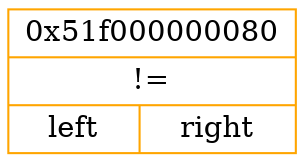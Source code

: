 digraph
{ 
rankdir=HR;

node0x51f000000080 [ shape=record, color = orange rank = 1, label= "{ 0x51f000000080 | != | {<n0x51f000000080_l> left | <n0x51f000000080_r> right}} " ];
}
